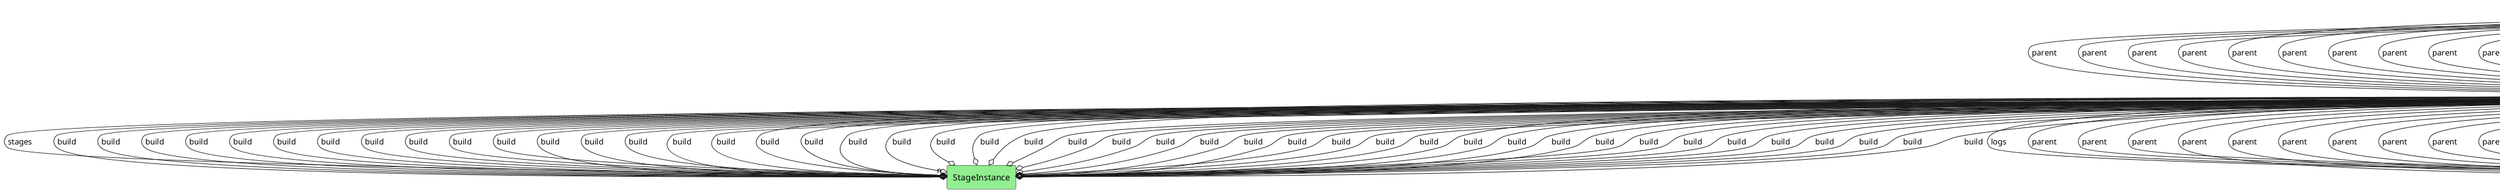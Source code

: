 @startuml

class "BuildInstance" as Model {
 string name

 
}

rectangle "Build" as Build #lightblue {
}

Model o--> "1" Build : build


rectangle "StageInstance" as StageInstance #lightblue {
}

Model *--> "n" StageInstance : stages


rectangle "BuildLog" as BuildLog #lightblue {
}

Model *--> "n" BuildLog : logs


rectangle "BuildLedger" as BuildLedger #lightblue {
}

Model *--> "1" BuildLedger : ledger




    rectangle "BuildLedger" as BuildLedger #lightgreen {
    }
    
        BuildLedger   o--> "1" Model : "parent"
    
    rectangle "BuildLog" as BuildLog #lightgreen {
    }
    
        BuildLog   o--> "1" Model : "parent"
    
    rectangle "Deliverable" as Deliverable #lightgreen {
    }
    
        Deliverable   o--> "1" Model : "parent"
    
    rectangle "StageInstance" as StageInstance #lightgreen {
    }
    
        StageInstance   o--> "1" Model : "build"
    
    rectangle "BuildLedger" as BuildLedger #lightgreen {
    }
    
        BuildLedger   o--> "1" Model : "parent"
    
    rectangle "BuildLog" as BuildLog #lightgreen {
    }
    
        BuildLog   o--> "1" Model : "parent"
    
    rectangle "Deliverable" as Deliverable #lightgreen {
    }
    
        Deliverable   o--> "1" Model : "parent"
    
    rectangle "StageInstance" as StageInstance #lightgreen {
    }
    
        StageInstance   o--> "1" Model : "build"
    
    rectangle "BuildLedger" as BuildLedger #lightgreen {
    }
    
        BuildLedger   o--> "1" Model : "parent"
    
    rectangle "BuildLog" as BuildLog #lightgreen {
    }
    
        BuildLog   o--> "1" Model : "parent"
    
    rectangle "Deliverable" as Deliverable #lightgreen {
    }
    
        Deliverable   o--> "1" Model : "parent"
    
    rectangle "StageInstance" as StageInstance #lightgreen {
    }
    
        StageInstance   o--> "1" Model : "build"
    
    rectangle "BuildLedger" as BuildLedger #lightgreen {
    }
    
        BuildLedger   o--> "1" Model : "parent"
    
    rectangle "BuildLog" as BuildLog #lightgreen {
    }
    
        BuildLog   o--> "1" Model : "parent"
    
    rectangle "Deliverable" as Deliverable #lightgreen {
    }
    
        Deliverable   o--> "1" Model : "parent"
    
    rectangle "StageInstance" as StageInstance #lightgreen {
    }
    
        StageInstance   o--> "1" Model : "build"
    
    rectangle "BuildLedger" as BuildLedger #lightgreen {
    }
    
        BuildLedger   o--> "1" Model : "parent"
    
    rectangle "BuildLog" as BuildLog #lightgreen {
    }
    
        BuildLog   o--> "1" Model : "parent"
    
    rectangle "Deliverable" as Deliverable #lightgreen {
    }
    
        Deliverable   o--> "1" Model : "parent"
    
    rectangle "StageInstance" as StageInstance #lightgreen {
    }
    
        StageInstance   o--> "1" Model : "build"
    
    rectangle "BuildLedger" as BuildLedger #lightgreen {
    }
    
        BuildLedger   o--> "1" Model : "parent"
    
    rectangle "BuildLog" as BuildLog #lightgreen {
    }
    
        BuildLog   o--> "1" Model : "parent"
    
    rectangle "Deliverable" as Deliverable #lightgreen {
    }
    
        Deliverable   o--> "1" Model : "parent"
    
    rectangle "StageInstance" as StageInstance #lightgreen {
    }
    
        StageInstance   o--> "1" Model : "build"
    
    rectangle "BuildLedger" as BuildLedger #lightgreen {
    }
    
        BuildLedger   o--> "1" Model : "parent"
    
    rectangle "BuildLog" as BuildLog #lightgreen {
    }
    
        BuildLog   o--> "1" Model : "parent"
    
    rectangle "Deliverable" as Deliverable #lightgreen {
    }
    
        Deliverable   o--> "1" Model : "parent"
    
    rectangle "StageInstance" as StageInstance #lightgreen {
    }
    
        StageInstance   o--> "1" Model : "build"
    
    rectangle "BuildLedger" as BuildLedger #lightgreen {
    }
    
        BuildLedger   o--> "1" Model : "parent"
    
    rectangle "BuildLog" as BuildLog #lightgreen {
    }
    
        BuildLog   o--> "1" Model : "parent"
    
    rectangle "Deliverable" as Deliverable #lightgreen {
    }
    
        Deliverable   o--> "1" Model : "parent"
    
    rectangle "StageInstance" as StageInstance #lightgreen {
    }
    
        StageInstance   o--> "1" Model : "build"
    
    rectangle "BuildLedger" as BuildLedger #lightgreen {
    }
    
        BuildLedger   o--> "1" Model : "parent"
    
    rectangle "BuildLog" as BuildLog #lightgreen {
    }
    
        BuildLog   o--> "1" Model : "parent"
    
    rectangle "Deliverable" as Deliverable #lightgreen {
    }
    
        Deliverable   o--> "1" Model : "parent"
    
    rectangle "StageInstance" as StageInstance #lightgreen {
    }
    
        StageInstance   o--> "1" Model : "build"
    
    rectangle "BuildLedger" as BuildLedger #lightgreen {
    }
    
        BuildLedger   o--> "1" Model : "parent"
    
    rectangle "BuildLog" as BuildLog #lightgreen {
    }
    
        BuildLog   o--> "1" Model : "parent"
    
    rectangle "Deliverable" as Deliverable #lightgreen {
    }
    
        Deliverable   o--> "1" Model : "parent"
    
    rectangle "StageInstance" as StageInstance #lightgreen {
    }
    
        StageInstance   o--> "1" Model : "build"
    
    rectangle "BuildLedger" as BuildLedger #lightgreen {
    }
    
        BuildLedger   o--> "1" Model : "parent"
    
    rectangle "BuildLog" as BuildLog #lightgreen {
    }
    
        BuildLog   o--> "1" Model : "parent"
    
    rectangle "Deliverable" as Deliverable #lightgreen {
    }
    
        Deliverable   o--> "1" Model : "parent"
    
    rectangle "StageInstance" as StageInstance #lightgreen {
    }
    
        StageInstance   o--> "1" Model : "build"
    
    rectangle "BuildLedger" as BuildLedger #lightgreen {
    }
    
        BuildLedger   o--> "1" Model : "parent"
    
    rectangle "BuildLog" as BuildLog #lightgreen {
    }
    
        BuildLog   o--> "1" Model : "parent"
    
    rectangle "Deliverable" as Deliverable #lightgreen {
    }
    
        Deliverable   o--> "1" Model : "parent"
    
    rectangle "StageInstance" as StageInstance #lightgreen {
    }
    
        StageInstance   o--> "1" Model : "build"
    
    rectangle "BuildLedger" as BuildLedger #lightgreen {
    }
    
        BuildLedger   o--> "1" Model : "parent"
    
    rectangle "BuildLog" as BuildLog #lightgreen {
    }
    
        BuildLog   o--> "1" Model : "parent"
    
    rectangle "Deliverable" as Deliverable #lightgreen {
    }
    
        Deliverable   o--> "1" Model : "parent"
    
    rectangle "StageInstance" as StageInstance #lightgreen {
    }
    
        StageInstance   o--> "1" Model : "build"
    
    rectangle "BuildLedger" as BuildLedger #lightgreen {
    }
    
        BuildLedger   o--> "1" Model : "parent"
    
    rectangle "BuildLog" as BuildLog #lightgreen {
    }
    
        BuildLog   o--> "1" Model : "parent"
    
    rectangle "Deliverable" as Deliverable #lightgreen {
    }
    
        Deliverable   o--> "1" Model : "parent"
    
    rectangle "StageInstance" as StageInstance #lightgreen {
    }
    
        StageInstance   o--> "1" Model : "build"
    
    rectangle "BuildLedger" as BuildLedger #lightgreen {
    }
    
        BuildLedger   o--> "1" Model : "parent"
    
    rectangle "BuildLog" as BuildLog #lightgreen {
    }
    
        BuildLog   o--> "1" Model : "parent"
    
    rectangle "Deliverable" as Deliverable #lightgreen {
    }
    
        Deliverable   o--> "1" Model : "parent"
    
    rectangle "StageInstance" as StageInstance #lightgreen {
    }
    
        StageInstance   o--> "1" Model : "build"
    
    rectangle "BuildLedger" as BuildLedger #lightgreen {
    }
    
        BuildLedger   o--> "1" Model : "parent"
    
    rectangle "BuildLog" as BuildLog #lightgreen {
    }
    
        BuildLog   o--> "1" Model : "parent"
    
    rectangle "Deliverable" as Deliverable #lightgreen {
    }
    
        Deliverable   o--> "1" Model : "parent"
    
    rectangle "StageInstance" as StageInstance #lightgreen {
    }
    
        StageInstance   o--> "1" Model : "build"
    
    rectangle "BuildLedger" as BuildLedger #lightgreen {
    }
    
        BuildLedger   o--> "1" Model : "parent"
    
    rectangle "BuildLog" as BuildLog #lightgreen {
    }
    
        BuildLog   o--> "1" Model : "parent"
    
    rectangle "Deliverable" as Deliverable #lightgreen {
    }
    
        Deliverable   o--> "1" Model : "parent"
    
    rectangle "StageInstance" as StageInstance #lightgreen {
    }
    
        StageInstance   o--> "1" Model : "build"
    
    rectangle "BuildLedger" as BuildLedger #lightgreen {
    }
    
        BuildLedger   o--> "1" Model : "parent"
    
    rectangle "BuildLog" as BuildLog #lightgreen {
    }
    
        BuildLog   o--> "1" Model : "parent"
    
    rectangle "Deliverable" as Deliverable #lightgreen {
    }
    
        Deliverable   o--> "1" Model : "parent"
    
    rectangle "StageInstance" as StageInstance #lightgreen {
    }
    
        StageInstance   o--> "1" Model : "build"
    
    rectangle "BuildLedger" as BuildLedger #lightgreen {
    }
    
        BuildLedger   o--> "1" Model : "parent"
    
    rectangle "BuildLog" as BuildLog #lightgreen {
    }
    
        BuildLog   o--> "1" Model : "parent"
    
    rectangle "Deliverable" as Deliverable #lightgreen {
    }
    
        Deliverable   o--> "1" Model : "parent"
    
    rectangle "StageInstance" as StageInstance #lightgreen {
    }
    
        StageInstance   o--> "1" Model : "build"
    
    rectangle "BuildLedger" as BuildLedger #lightgreen {
    }
    
        BuildLedger   o--> "1" Model : "parent"
    
    rectangle "BuildLog" as BuildLog #lightgreen {
    }
    
        BuildLog   o--> "1" Model : "parent"
    
    rectangle "Deliverable" as Deliverable #lightgreen {
    }
    
        Deliverable   o--> "1" Model : "parent"
    
    rectangle "StageInstance" as StageInstance #lightgreen {
    }
    
        StageInstance   o--> "1" Model : "build"
    
    rectangle "BuildLedger" as BuildLedger #lightgreen {
    }
    
        BuildLedger   o--> "1" Model : "parent"
    
    rectangle "BuildLog" as BuildLog #lightgreen {
    }
    
        BuildLog   o--> "1" Model : "parent"
    
    rectangle "Deliverable" as Deliverable #lightgreen {
    }
    
        Deliverable   o--> "1" Model : "parent"
    
    rectangle "StageInstance" as StageInstance #lightgreen {
    }
    
        StageInstance   o--> "1" Model : "build"
    
    rectangle "BuildLedger" as BuildLedger #lightgreen {
    }
    
        BuildLedger   o--> "1" Model : "parent"
    
    rectangle "BuildLog" as BuildLog #lightgreen {
    }
    
        BuildLog   o--> "1" Model : "parent"
    
    rectangle "Deliverable" as Deliverable #lightgreen {
    }
    
        Deliverable   o--> "1" Model : "parent"
    
    rectangle "StageInstance" as StageInstance #lightgreen {
    }
    
        StageInstance   o--> "1" Model : "build"
    
    rectangle "BuildLedger" as BuildLedger #lightgreen {
    }
    
        BuildLedger   o--> "1" Model : "parent"
    
    rectangle "BuildLog" as BuildLog #lightgreen {
    }
    
        BuildLog   o--> "1" Model : "parent"
    
    rectangle "Deliverable" as Deliverable #lightgreen {
    }
    
        Deliverable   o--> "1" Model : "parent"
    
    rectangle "StageInstance" as StageInstance #lightgreen {
    }
    
        StageInstance   o--> "1" Model : "build"
    
    rectangle "BuildLedger" as BuildLedger #lightgreen {
    }
    
        BuildLedger   o--> "1" Model : "parent"
    
    rectangle "BuildLog" as BuildLog #lightgreen {
    }
    
        BuildLog   o--> "1" Model : "parent"
    
    rectangle "Deliverable" as Deliverable #lightgreen {
    }
    
        Deliverable   o--> "1" Model : "parent"
    
    rectangle "StageInstance" as StageInstance #lightgreen {
    }
    
        StageInstance   o--> "1" Model : "build"
    
    rectangle "BuildLedger" as BuildLedger #lightgreen {
    }
    
        BuildLedger   o--> "1" Model : "parent"
    
    rectangle "BuildLog" as BuildLog #lightgreen {
    }
    
        BuildLog   o--> "1" Model : "parent"
    
    rectangle "Deliverable" as Deliverable #lightgreen {
    }
    
        Deliverable   o--> "1" Model : "parent"
    
    rectangle "StageInstance" as StageInstance #lightgreen {
    }
    
        StageInstance   o--> "1" Model : "build"
    
    rectangle "BuildLedger" as BuildLedger #lightgreen {
    }
    
        BuildLedger   o--> "1" Model : "parent"
    
    rectangle "BuildLog" as BuildLog #lightgreen {
    }
    
        BuildLog   o--> "1" Model : "parent"
    
    rectangle "Deliverable" as Deliverable #lightgreen {
    }
    
        Deliverable   o--> "1" Model : "parent"
    
    rectangle "StageInstance" as StageInstance #lightgreen {
    }
    
        StageInstance   o--> "1" Model : "build"
    
    rectangle "BuildLedger" as BuildLedger #lightgreen {
    }
    
        BuildLedger   o--> "1" Model : "parent"
    
    rectangle "BuildLog" as BuildLog #lightgreen {
    }
    
        BuildLog   o--> "1" Model : "parent"
    
    rectangle "Deliverable" as Deliverable #lightgreen {
    }
    
        Deliverable   o--> "1" Model : "parent"
    
    rectangle "StageInstance" as StageInstance #lightgreen {
    }
    
        StageInstance   o--> "1" Model : "build"
    
    rectangle "BuildLedger" as BuildLedger #lightgreen {
    }
    
        BuildLedger   o--> "1" Model : "parent"
    
    rectangle "BuildLog" as BuildLog #lightgreen {
    }
    
        BuildLog   o--> "1" Model : "parent"
    
    rectangle "Deliverable" as Deliverable #lightgreen {
    }
    
        Deliverable   o--> "1" Model : "parent"
    
    rectangle "StageInstance" as StageInstance #lightgreen {
    }
    
        StageInstance   o--> "1" Model : "build"
    
    rectangle "BuildLedger" as BuildLedger #lightgreen {
    }
    
        BuildLedger   o--> "1" Model : "parent"
    
    rectangle "BuildLog" as BuildLog #lightgreen {
    }
    
        BuildLog   o--> "1" Model : "parent"
    
    rectangle "Deliverable" as Deliverable #lightgreen {
    }
    
        Deliverable   o--> "1" Model : "parent"
    
    rectangle "StageInstance" as StageInstance #lightgreen {
    }
    
        StageInstance   o--> "1" Model : "build"
    
    rectangle "BuildLedger" as BuildLedger #lightgreen {
    }
    
        BuildLedger   o--> "1" Model : "parent"
    
    rectangle "BuildLog" as BuildLog #lightgreen {
    }
    
        BuildLog   o--> "1" Model : "parent"
    
    rectangle "Deliverable" as Deliverable #lightgreen {
    }
    
        Deliverable   o--> "1" Model : "parent"
    
    rectangle "StageInstance" as StageInstance #lightgreen {
    }
    
        StageInstance   o--> "1" Model : "build"
    
    rectangle "BuildLedger" as BuildLedger #lightgreen {
    }
    
        BuildLedger   o--> "1" Model : "parent"
    
    rectangle "BuildLog" as BuildLog #lightgreen {
    }
    
        BuildLog   o--> "1" Model : "parent"
    
    rectangle "Deliverable" as Deliverable #lightgreen {
    }
    
        Deliverable   o--> "1" Model : "parent"
    
    rectangle "StageInstance" as StageInstance #lightgreen {
    }
    
        StageInstance   o--> "1" Model : "build"
    
    rectangle "BuildLedger" as BuildLedger #lightgreen {
    }
    
        BuildLedger   o--> "1" Model : "parent"
    
    rectangle "BuildLog" as BuildLog #lightgreen {
    }
    
        BuildLog   o--> "1" Model : "parent"
    
    rectangle "Deliverable" as Deliverable #lightgreen {
    }
    
        Deliverable   o--> "1" Model : "parent"
    
    rectangle "StageInstance" as StageInstance #lightgreen {
    }
    
        StageInstance   o--> "1" Model : "build"
    
    rectangle "BuildLedger" as BuildLedger #lightgreen {
    }
    
        BuildLedger   o--> "1" Model : "parent"
    
    rectangle "BuildLog" as BuildLog #lightgreen {
    }
    
        BuildLog   o--> "1" Model : "parent"
    
    rectangle "Deliverable" as Deliverable #lightgreen {
    }
    
        Deliverable   o--> "1" Model : "parent"
    
    rectangle "StageInstance" as StageInstance #lightgreen {
    }
    
        StageInstance   o--> "1" Model : "build"
    
    rectangle "BuildLedger" as BuildLedger #lightgreen {
    }
    
        BuildLedger   o--> "1" Model : "parent"
    
    rectangle "BuildLog" as BuildLog #lightgreen {
    }
    
        BuildLog   o--> "1" Model : "parent"
    
    rectangle "Deliverable" as Deliverable #lightgreen {
    }
    
        Deliverable   o--> "1" Model : "parent"
    
    rectangle "StageInstance" as StageInstance #lightgreen {
    }
    
        StageInstance   o--> "1" Model : "build"
    
    rectangle "BuildLedger" as BuildLedger #lightgreen {
    }
    
        BuildLedger   o--> "1" Model : "parent"
    
    rectangle "BuildLog" as BuildLog #lightgreen {
    }
    
        BuildLog   o--> "1" Model : "parent"
    
    rectangle "Deliverable" as Deliverable #lightgreen {
    }
    
        Deliverable   o--> "1" Model : "parent"
    
    rectangle "StageInstance" as StageInstance #lightgreen {
    }
    
        StageInstance   o--> "1" Model : "build"
    
    rectangle "BuildLedger" as BuildLedger #lightgreen {
    }
    
        BuildLedger   o--> "1" Model : "parent"
    
    rectangle "BuildLog" as BuildLog #lightgreen {
    }
    
        BuildLog   o--> "1" Model : "parent"
    
    rectangle "Deliverable" as Deliverable #lightgreen {
    }
    
        Deliverable   o--> "1" Model : "parent"
    
    rectangle "StageInstance" as StageInstance #lightgreen {
    }
    
        StageInstance   o--> "1" Model : "build"
    
    rectangle "BuildLedger" as BuildLedger #lightgreen {
    }
    
        BuildLedger   o--> "1" Model : "parent"
    
    rectangle "BuildLog" as BuildLog #lightgreen {
    }
    
        BuildLog   o--> "1" Model : "parent"
    
    rectangle "Deliverable" as Deliverable #lightgreen {
    }
    
        Deliverable   o--> "1" Model : "parent"
    
    rectangle "StageInstance" as StageInstance #lightgreen {
    }
    
        StageInstance   o--> "1" Model : "build"
    
    rectangle "BuildLedger" as BuildLedger #lightgreen {
    }
    
        BuildLedger   o--> "1" Model : "parent"
    
    rectangle "BuildLog" as BuildLog #lightgreen {
    }
    
        BuildLog   o--> "1" Model : "parent"
    
    rectangle "Deliverable" as Deliverable #lightgreen {
    }
    
        Deliverable   o--> "1" Model : "parent"
    
    rectangle "StageInstance" as StageInstance #lightgreen {
    }
    
        StageInstance   o--> "1" Model : "build"
    
    rectangle "BuildLedger" as BuildLedger #lightgreen {
    }
    
        BuildLedger   o--> "1" Model : "parent"
    
    rectangle "BuildLog" as BuildLog #lightgreen {
    }
    
        BuildLog   o--> "1" Model : "parent"
    
    rectangle "Deliverable" as Deliverable #lightgreen {
    }
    
        Deliverable   o--> "1" Model : "parent"
    
    rectangle "StageInstance" as StageInstance #lightgreen {
    }
    
        StageInstance   o--> "1" Model : "build"
    
    rectangle "BuildLedger" as BuildLedger #lightgreen {
    }
    
        BuildLedger   o--> "1" Model : "parent"
    
    rectangle "BuildLog" as BuildLog #lightgreen {
    }
    
        BuildLog   o--> "1" Model : "parent"
    
    rectangle "Deliverable" as Deliverable #lightgreen {
    }
    
        Deliverable   o--> "1" Model : "parent"
    
    rectangle "StageInstance" as StageInstance #lightgreen {
    }
    
        StageInstance   o--> "1" Model : "build"
    
    rectangle "BuildLedger" as BuildLedger #lightgreen {
    }
    
        BuildLedger   o--> "1" Model : "parent"
    
    rectangle "BuildLog" as BuildLog #lightgreen {
    }
    
        BuildLog   o--> "1" Model : "parent"
    
    rectangle "Deliverable" as Deliverable #lightgreen {
    }
    
        Deliverable   o--> "1" Model : "parent"
    
    rectangle "StageInstance" as StageInstance #lightgreen {
    }
    
        StageInstance   o--> "1" Model : "build"
    
    rectangle "BuildLedger" as BuildLedger #lightgreen {
    }
    
        BuildLedger   o--> "1" Model : "parent"
    
    rectangle "BuildLog" as BuildLog #lightgreen {
    }
    
        BuildLog   o--> "1" Model : "parent"
    
    rectangle "Deliverable" as Deliverable #lightgreen {
    }
    
        Deliverable   o--> "1" Model : "parent"
    
    rectangle "StageInstance" as StageInstance #lightgreen {
    }
    
        StageInstance   o--> "1" Model : "build"
    
    rectangle "BuildLedger" as BuildLedger #lightgreen {
    }
    
        BuildLedger   o--> "1" Model : "parent"
    
    rectangle "BuildLog" as BuildLog #lightgreen {
    }
    
        BuildLog   o--> "1" Model : "parent"
    
    rectangle "Deliverable" as Deliverable #lightgreen {
    }
    
        Deliverable   o--> "1" Model : "parent"
    
    rectangle "StageInstance" as StageInstance #lightgreen {
    }
    
        StageInstance   o--> "1" Model : "build"
    
    rectangle "BuildLedger" as BuildLedger #lightgreen {
    }
    
        BuildLedger   o--> "1" Model : "parent"
    
    rectangle "BuildLog" as BuildLog #lightgreen {
    }
    
        BuildLog   o--> "1" Model : "parent"
    
    rectangle "Deliverable" as Deliverable #lightgreen {
    }
    
        Deliverable   o--> "1" Model : "parent"
    
    rectangle "StageInstance" as StageInstance #lightgreen {
    }
    
        StageInstance   o--> "1" Model : "build"
    

@enduml

